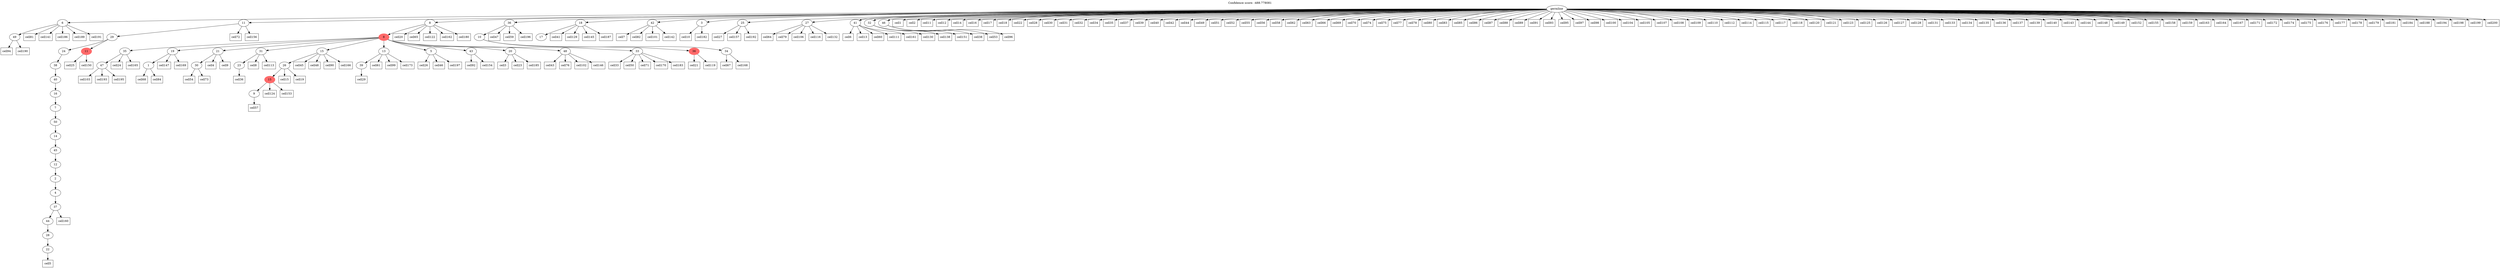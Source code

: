 digraph g {
	"47" -> "48";
	"48" [label="49"];
	"45" -> "46";
	"46" [label="22"];
	"44" -> "45";
	"45" [label="28"];
	"43" -> "44";
	"44" [label="44"];
	"42" -> "43";
	"43" [label="37"];
	"41" -> "42";
	"42" [label="4"];
	"40" -> "41";
	"41" [label="2"];
	"39" -> "40";
	"40" [label="12"];
	"38" -> "39";
	"39" [label="45"];
	"37" -> "38";
	"38" [label="14"];
	"36" -> "37";
	"37" [label="50"];
	"35" -> "36";
	"36" [label="7"];
	"34" -> "35";
	"35" [label="16"];
	"33" -> "34";
	"34" [label="40"];
	"32" -> "33";
	"33" [label="38"];
	"30" -> "31";
	"31" [color=indianred1, style=filled, label="11"];
	"30" -> "32";
	"32" [label="24"];
	"29" -> "30";
	"30" [label="29"];
	"27" -> "28";
	"28" [label="47"];
	"24" -> "25";
	"25" [label="1"];
	"22" -> "23";
	"23" [label="30"];
	"18" -> "19";
	"19" [label="23"];
	"15" -> "16";
	"16" [label="9"];
	"14" -> "15";
	"15" [color=indianred1, style=filled, label="15"];
	"13" -> "14";
	"14" [label="26"];
	"10" -> "11";
	"11" [label="39"];
	"9" -> "10";
	"10" [label="13"];
	"9" -> "12";
	"12" [label="5"];
	"9" -> "13";
	"13" [label="15"];
	"9" -> "17";
	"17" [label="43"];
	"9" -> "18";
	"18" [label="31"];
	"9" -> "20";
	"20" [label="20"];
	"9" -> "21";
	"21" [label="48"];
	"9" -> "22";
	"22" [label="21"];
	"9" -> "24";
	"24" [label="19"];
	"9" -> "26";
	"26" [label="33"];
	"9" -> "27";
	"27" [label="35"];
	"8" -> "9";
	"9" [color=indianred1, style=filled, label="8"];
	"4" -> "5";
	"5" [color=indianred1, style=filled, label="36"];
	"4" -> "6";
	"6" [label="34"];
	"3" -> "4";
	"4" [label="10"];
	"1" -> "2";
	"2" [label="17"];
	"0" -> "1";
	"1" [label="18"];
	"0" -> "3";
	"3" [label="36"];
	"0" -> "7";
	"7" [label="42"];
	"0" -> "8";
	"8" [label="8"];
	"0" -> "29";
	"29" [label="11"];
	"0" -> "47";
	"47" [label="6"];
	"0" -> "49";
	"49" [label="3"];
	"0" -> "50";
	"50" [label="25"];
	"0" -> "51";
	"51" [label="27"];
	"0" -> "52";
	"52" [label="41"];
	"0" -> "53";
	"53" [label="32"];
	"0" -> "54";
	"54" [label="46"];
	"0" [label="germline"];
	"0" -> "cell1";
	"cell1" [shape=box];
	"0" -> "cell2";
	"cell2" [shape=box];
	"20" -> "cell3";
	"cell3" [shape=box];
	"22" -> "cell4";
	"cell4" [shape=box];
	"46" -> "cell5";
	"cell5" [shape=box];
	"52" -> "cell6";
	"cell6" [shape=box];
	"7" -> "cell7";
	"cell7" [shape=box];
	"18" -> "cell8";
	"cell8" [shape=box];
	"22" -> "cell9";
	"cell9" [shape=box];
	"49" -> "cell10";
	"cell10" [shape=box];
	"0" -> "cell11";
	"cell11" [shape=box];
	"0" -> "cell12";
	"cell12" [shape=box];
	"52" -> "cell13";
	"cell13" [shape=box];
	"0" -> "cell14";
	"cell14" [shape=box];
	"14" -> "cell15";
	"cell15" [shape=box];
	"0" -> "cell16";
	"cell16" [shape=box];
	"0" -> "cell17";
	"cell17" [shape=box];
	"0" -> "cell18";
	"cell18" [shape=box];
	"14" -> "cell19";
	"cell19" [shape=box];
	"8" -> "cell20";
	"cell20" [shape=box];
	"5" -> "cell21";
	"cell21" [shape=box];
	"0" -> "cell22";
	"cell22" [shape=box];
	"20" -> "cell23";
	"cell23" [shape=box];
	"27" -> "cell24";
	"cell24" [shape=box];
	"31" -> "cell25";
	"cell25" [shape=box];
	"12" -> "cell26";
	"cell26" [shape=box];
	"50" -> "cell27";
	"cell27" [shape=box];
	"0" -> "cell28";
	"cell28" [shape=box];
	"11" -> "cell29";
	"cell29" [shape=box];
	"0" -> "cell30";
	"cell30" [shape=box];
	"0" -> "cell31";
	"cell31" [shape=box];
	"0" -> "cell32";
	"cell32" [shape=box];
	"26" -> "cell33";
	"cell33" [shape=box];
	"0" -> "cell34";
	"cell34" [shape=box];
	"0" -> "cell35";
	"cell35" [shape=box];
	"19" -> "cell36";
	"cell36" [shape=box];
	"0" -> "cell37";
	"cell37" [shape=box];
	"54" -> "cell38";
	"cell38" [shape=box];
	"0" -> "cell39";
	"cell39" [shape=box];
	"0" -> "cell40";
	"cell40" [shape=box];
	"1" -> "cell41";
	"cell41" [shape=box];
	"0" -> "cell42";
	"cell42" [shape=box];
	"21" -> "cell43";
	"cell43" [shape=box];
	"0" -> "cell44";
	"cell44" [shape=box];
	"13" -> "cell45";
	"cell45" [shape=box];
	"12" -> "cell46";
	"cell46" [shape=box];
	"3" -> "cell47";
	"cell47" [shape=box];
	"13" -> "cell48";
	"cell48" [shape=box];
	"0" -> "cell49";
	"cell49" [shape=box];
	"26" -> "cell50";
	"cell50" [shape=box];
	"0" -> "cell51";
	"cell51" [shape=box];
	"0" -> "cell52";
	"cell52" [shape=box];
	"54" -> "cell53";
	"cell53" [shape=box];
	"23" -> "cell54";
	"cell54" [shape=box];
	"0" -> "cell55";
	"cell55" [shape=box];
	"0" -> "cell56";
	"cell56" [shape=box];
	"16" -> "cell57";
	"cell57" [shape=box];
	"0" -> "cell58";
	"cell58" [shape=box];
	"3" -> "cell59";
	"cell59" [shape=box];
	"52" -> "cell60";
	"cell60" [shape=box];
	"10" -> "cell61";
	"cell61" [shape=box];
	"0" -> "cell62";
	"cell62" [shape=box];
	"0" -> "cell63";
	"cell63" [shape=box];
	"51" -> "cell64";
	"cell64" [shape=box];
	"8" -> "cell65";
	"cell65" [shape=box];
	"0" -> "cell66";
	"cell66" [shape=box];
	"6" -> "cell67";
	"cell67" [shape=box];
	"25" -> "cell68";
	"cell68" [shape=box];
	"0" -> "cell69";
	"cell69" [shape=box];
	"0" -> "cell70";
	"cell70" [shape=box];
	"26" -> "cell71";
	"cell71" [shape=box];
	"29" -> "cell72";
	"cell72" [shape=box];
	"23" -> "cell73";
	"cell73" [shape=box];
	"0" -> "cell74";
	"cell74" [shape=box];
	"0" -> "cell75";
	"cell75" [shape=box];
	"21" -> "cell76";
	"cell76" [shape=box];
	"0" -> "cell77";
	"cell77" [shape=box];
	"0" -> "cell78";
	"cell78" [shape=box];
	"51" -> "cell79";
	"cell79" [shape=box];
	"0" -> "cell80";
	"cell80" [shape=box];
	"47" -> "cell81";
	"cell81" [shape=box];
	"7" -> "cell82";
	"cell82" [shape=box];
	"0" -> "cell83";
	"cell83" [shape=box];
	"25" -> "cell84";
	"cell84" [shape=box];
	"0" -> "cell85";
	"cell85" [shape=box];
	"0" -> "cell86";
	"cell86" [shape=box];
	"0" -> "cell87";
	"cell87" [shape=box];
	"0" -> "cell88";
	"cell88" [shape=box];
	"0" -> "cell89";
	"cell89" [shape=box];
	"13" -> "cell90";
	"cell90" [shape=box];
	"0" -> "cell91";
	"cell91" [shape=box];
	"17" -> "cell92";
	"cell92" [shape=box];
	"0" -> "cell93";
	"cell93" [shape=box];
	"48" -> "cell94";
	"cell94" [shape=box];
	"0" -> "cell95";
	"cell95" [shape=box];
	"54" -> "cell96";
	"cell96" [shape=box];
	"0" -> "cell97";
	"cell97" [shape=box];
	"0" -> "cell98";
	"cell98" [shape=box];
	"10" -> "cell99";
	"cell99" [shape=box];
	"0" -> "cell100";
	"cell100" [shape=box];
	"7" -> "cell101";
	"cell101" [shape=box];
	"21" -> "cell102";
	"cell102" [shape=box];
	"28" -> "cell103";
	"cell103" [shape=box];
	"0" -> "cell104";
	"cell104" [shape=box];
	"0" -> "cell105";
	"cell105" [shape=box];
	"51" -> "cell106";
	"cell106" [shape=box];
	"0" -> "cell107";
	"cell107" [shape=box];
	"0" -> "cell108";
	"cell108" [shape=box];
	"0" -> "cell109";
	"cell109" [shape=box];
	"0" -> "cell110";
	"cell110" [shape=box];
	"52" -> "cell111";
	"cell111" [shape=box];
	"0" -> "cell112";
	"cell112" [shape=box];
	"18" -> "cell113";
	"cell113" [shape=box];
	"0" -> "cell114";
	"cell114" [shape=box];
	"0" -> "cell115";
	"cell115" [shape=box];
	"51" -> "cell116";
	"cell116" [shape=box];
	"0" -> "cell117";
	"cell117" [shape=box];
	"0" -> "cell118";
	"cell118" [shape=box];
	"5" -> "cell119";
	"cell119" [shape=box];
	"0" -> "cell120";
	"cell120" [shape=box];
	"0" -> "cell121";
	"cell121" [shape=box];
	"8" -> "cell122";
	"cell122" [shape=box];
	"0" -> "cell123";
	"cell123" [shape=box];
	"15" -> "cell124";
	"cell124" [shape=box];
	"0" -> "cell125";
	"cell125" [shape=box];
	"0" -> "cell126";
	"cell126" [shape=box];
	"0" -> "cell127";
	"cell127" [shape=box];
	"0" -> "cell128";
	"cell128" [shape=box];
	"1" -> "cell129";
	"cell129" [shape=box];
	"53" -> "cell130";
	"cell130" [shape=box];
	"0" -> "cell131";
	"cell131" [shape=box];
	"51" -> "cell132";
	"cell132" [shape=box];
	"0" -> "cell133";
	"cell133" [shape=box];
	"0" -> "cell134";
	"cell134" [shape=box];
	"0" -> "cell135";
	"cell135" [shape=box];
	"0" -> "cell136";
	"cell136" [shape=box];
	"0" -> "cell137";
	"cell137" [shape=box];
	"53" -> "cell138";
	"cell138" [shape=box];
	"0" -> "cell139";
	"cell139" [shape=box];
	"0" -> "cell140";
	"cell140" [shape=box];
	"47" -> "cell141";
	"cell141" [shape=box];
	"7" -> "cell142";
	"cell142" [shape=box];
	"0" -> "cell143";
	"cell143" [shape=box];
	"0" -> "cell144";
	"cell144" [shape=box];
	"1" -> "cell145";
	"cell145" [shape=box];
	"21" -> "cell146";
	"cell146" [shape=box];
	"24" -> "cell147";
	"cell147" [shape=box];
	"0" -> "cell148";
	"cell148" [shape=box];
	"0" -> "cell149";
	"cell149" [shape=box];
	"31" -> "cell150";
	"cell150" [shape=box];
	"53" -> "cell151";
	"cell151" [shape=box];
	"0" -> "cell152";
	"cell152" [shape=box];
	"15" -> "cell153";
	"cell153" [shape=box];
	"17" -> "cell154";
	"cell154" [shape=box];
	"0" -> "cell155";
	"cell155" [shape=box];
	"29" -> "cell156";
	"cell156" [shape=box];
	"50" -> "cell157";
	"cell157" [shape=box];
	"0" -> "cell158";
	"cell158" [shape=box];
	"0" -> "cell159";
	"cell159" [shape=box];
	"43" -> "cell160";
	"cell160" [shape=box];
	"52" -> "cell161";
	"cell161" [shape=box];
	"8" -> "cell162";
	"cell162" [shape=box];
	"0" -> "cell163";
	"cell163" [shape=box];
	"0" -> "cell164";
	"cell164" [shape=box];
	"27" -> "cell165";
	"cell165" [shape=box];
	"13" -> "cell166";
	"cell166" [shape=box];
	"0" -> "cell167";
	"cell167" [shape=box];
	"6" -> "cell168";
	"cell168" [shape=box];
	"24" -> "cell169";
	"cell169" [shape=box];
	"26" -> "cell170";
	"cell170" [shape=box];
	"0" -> "cell171";
	"cell171" [shape=box];
	"0" -> "cell172";
	"cell172" [shape=box];
	"10" -> "cell173";
	"cell173" [shape=box];
	"0" -> "cell174";
	"cell174" [shape=box];
	"0" -> "cell175";
	"cell175" [shape=box];
	"0" -> "cell176";
	"cell176" [shape=box];
	"0" -> "cell177";
	"cell177" [shape=box];
	"0" -> "cell178";
	"cell178" [shape=box];
	"0" -> "cell179";
	"cell179" [shape=box];
	"8" -> "cell180";
	"cell180" [shape=box];
	"0" -> "cell181";
	"cell181" [shape=box];
	"49" -> "cell182";
	"cell182" [shape=box];
	"26" -> "cell183";
	"cell183" [shape=box];
	"0" -> "cell184";
	"cell184" [shape=box];
	"20" -> "cell185";
	"cell185" [shape=box];
	"47" -> "cell186";
	"cell186" [shape=box];
	"1" -> "cell187";
	"cell187" [shape=box];
	"0" -> "cell188";
	"cell188" [shape=box];
	"47" -> "cell189";
	"cell189" [shape=box];
	"48" -> "cell190";
	"cell190" [shape=box];
	"47" -> "cell191";
	"cell191" [shape=box];
	"50" -> "cell192";
	"cell192" [shape=box];
	"28" -> "cell193";
	"cell193" [shape=box];
	"0" -> "cell194";
	"cell194" [shape=box];
	"28" -> "cell195";
	"cell195" [shape=box];
	"3" -> "cell196";
	"cell196" [shape=box];
	"12" -> "cell197";
	"cell197" [shape=box];
	"0" -> "cell198";
	"cell198" [shape=box];
	"0" -> "cell199";
	"cell199" [shape=box];
	"0" -> "cell200";
	"cell200" [shape=box];
	labelloc="t";
	label="Confidence score: -488.778081";
}
